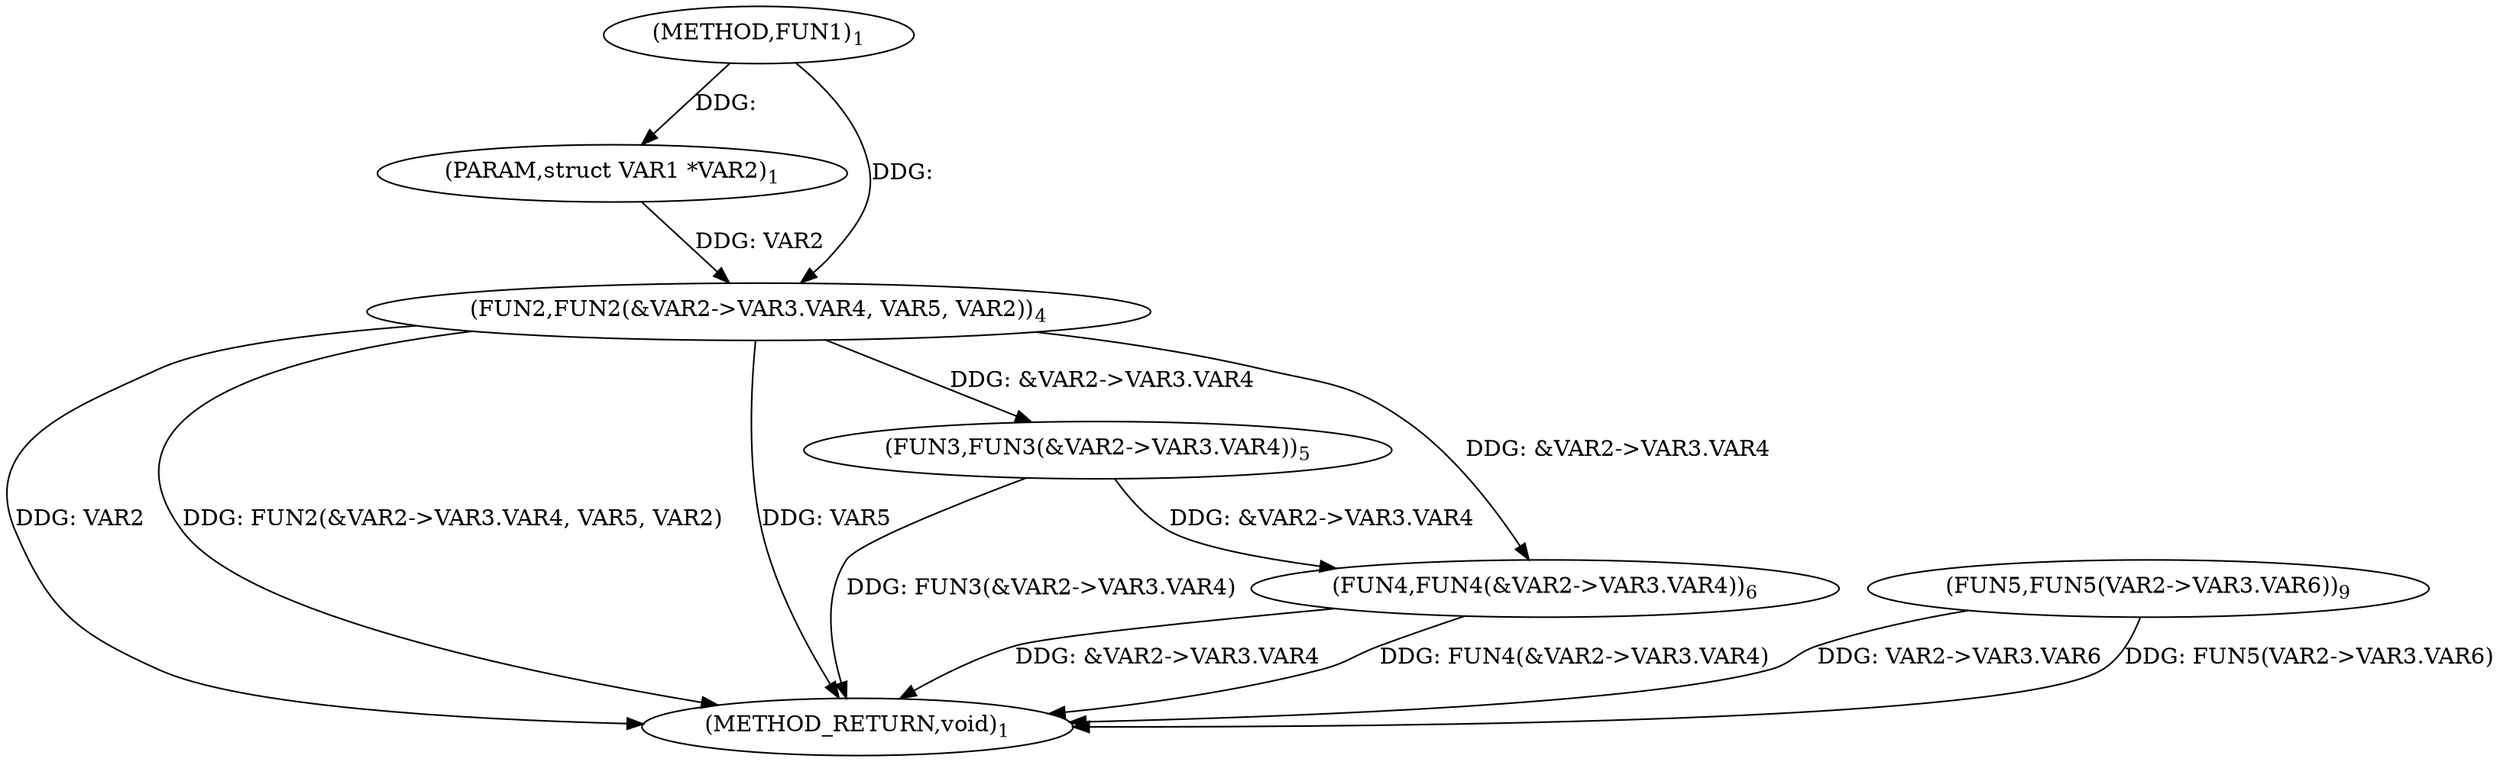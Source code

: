 digraph "FUN1" {  
"8" [label = <(METHOD,FUN1)<SUB>1</SUB>> ]
"40" [label = <(METHOD_RETURN,void)<SUB>1</SUB>> ]
"9" [label = <(PARAM,struct VAR1 *VAR2)<SUB>1</SUB>> ]
"11" [label = <(FUN2,FUN2(&amp;VAR2-&gt;VAR3.VAR4, VAR5, VAR2))<SUB>4</SUB>> ]
"20" [label = <(FUN3,FUN3(&amp;VAR2-&gt;VAR3.VAR4))<SUB>5</SUB>> ]
"27" [label = <(FUN4,FUN4(&amp;VAR2-&gt;VAR3.VAR4))<SUB>6</SUB>> ]
"34" [label = <(FUN5,FUN5(VAR2-&gt;VAR3.VAR6))<SUB>9</SUB>> ]
  "11" -> "40"  [ label = "DDG: VAR2"] 
  "11" -> "40"  [ label = "DDG: FUN2(&amp;VAR2-&gt;VAR3.VAR4, VAR5, VAR2)"] 
  "20" -> "40"  [ label = "DDG: FUN3(&amp;VAR2-&gt;VAR3.VAR4)"] 
  "27" -> "40"  [ label = "DDG: &amp;VAR2-&gt;VAR3.VAR4"] 
  "27" -> "40"  [ label = "DDG: FUN4(&amp;VAR2-&gt;VAR3.VAR4)"] 
  "34" -> "40"  [ label = "DDG: VAR2-&gt;VAR3.VAR6"] 
  "34" -> "40"  [ label = "DDG: FUN5(VAR2-&gt;VAR3.VAR6)"] 
  "11" -> "40"  [ label = "DDG: VAR5"] 
  "8" -> "9"  [ label = "DDG: "] 
  "8" -> "11"  [ label = "DDG: "] 
  "9" -> "11"  [ label = "DDG: VAR2"] 
  "11" -> "20"  [ label = "DDG: &amp;VAR2-&gt;VAR3.VAR4"] 
  "20" -> "27"  [ label = "DDG: &amp;VAR2-&gt;VAR3.VAR4"] 
  "11" -> "27"  [ label = "DDG: &amp;VAR2-&gt;VAR3.VAR4"] 
}
